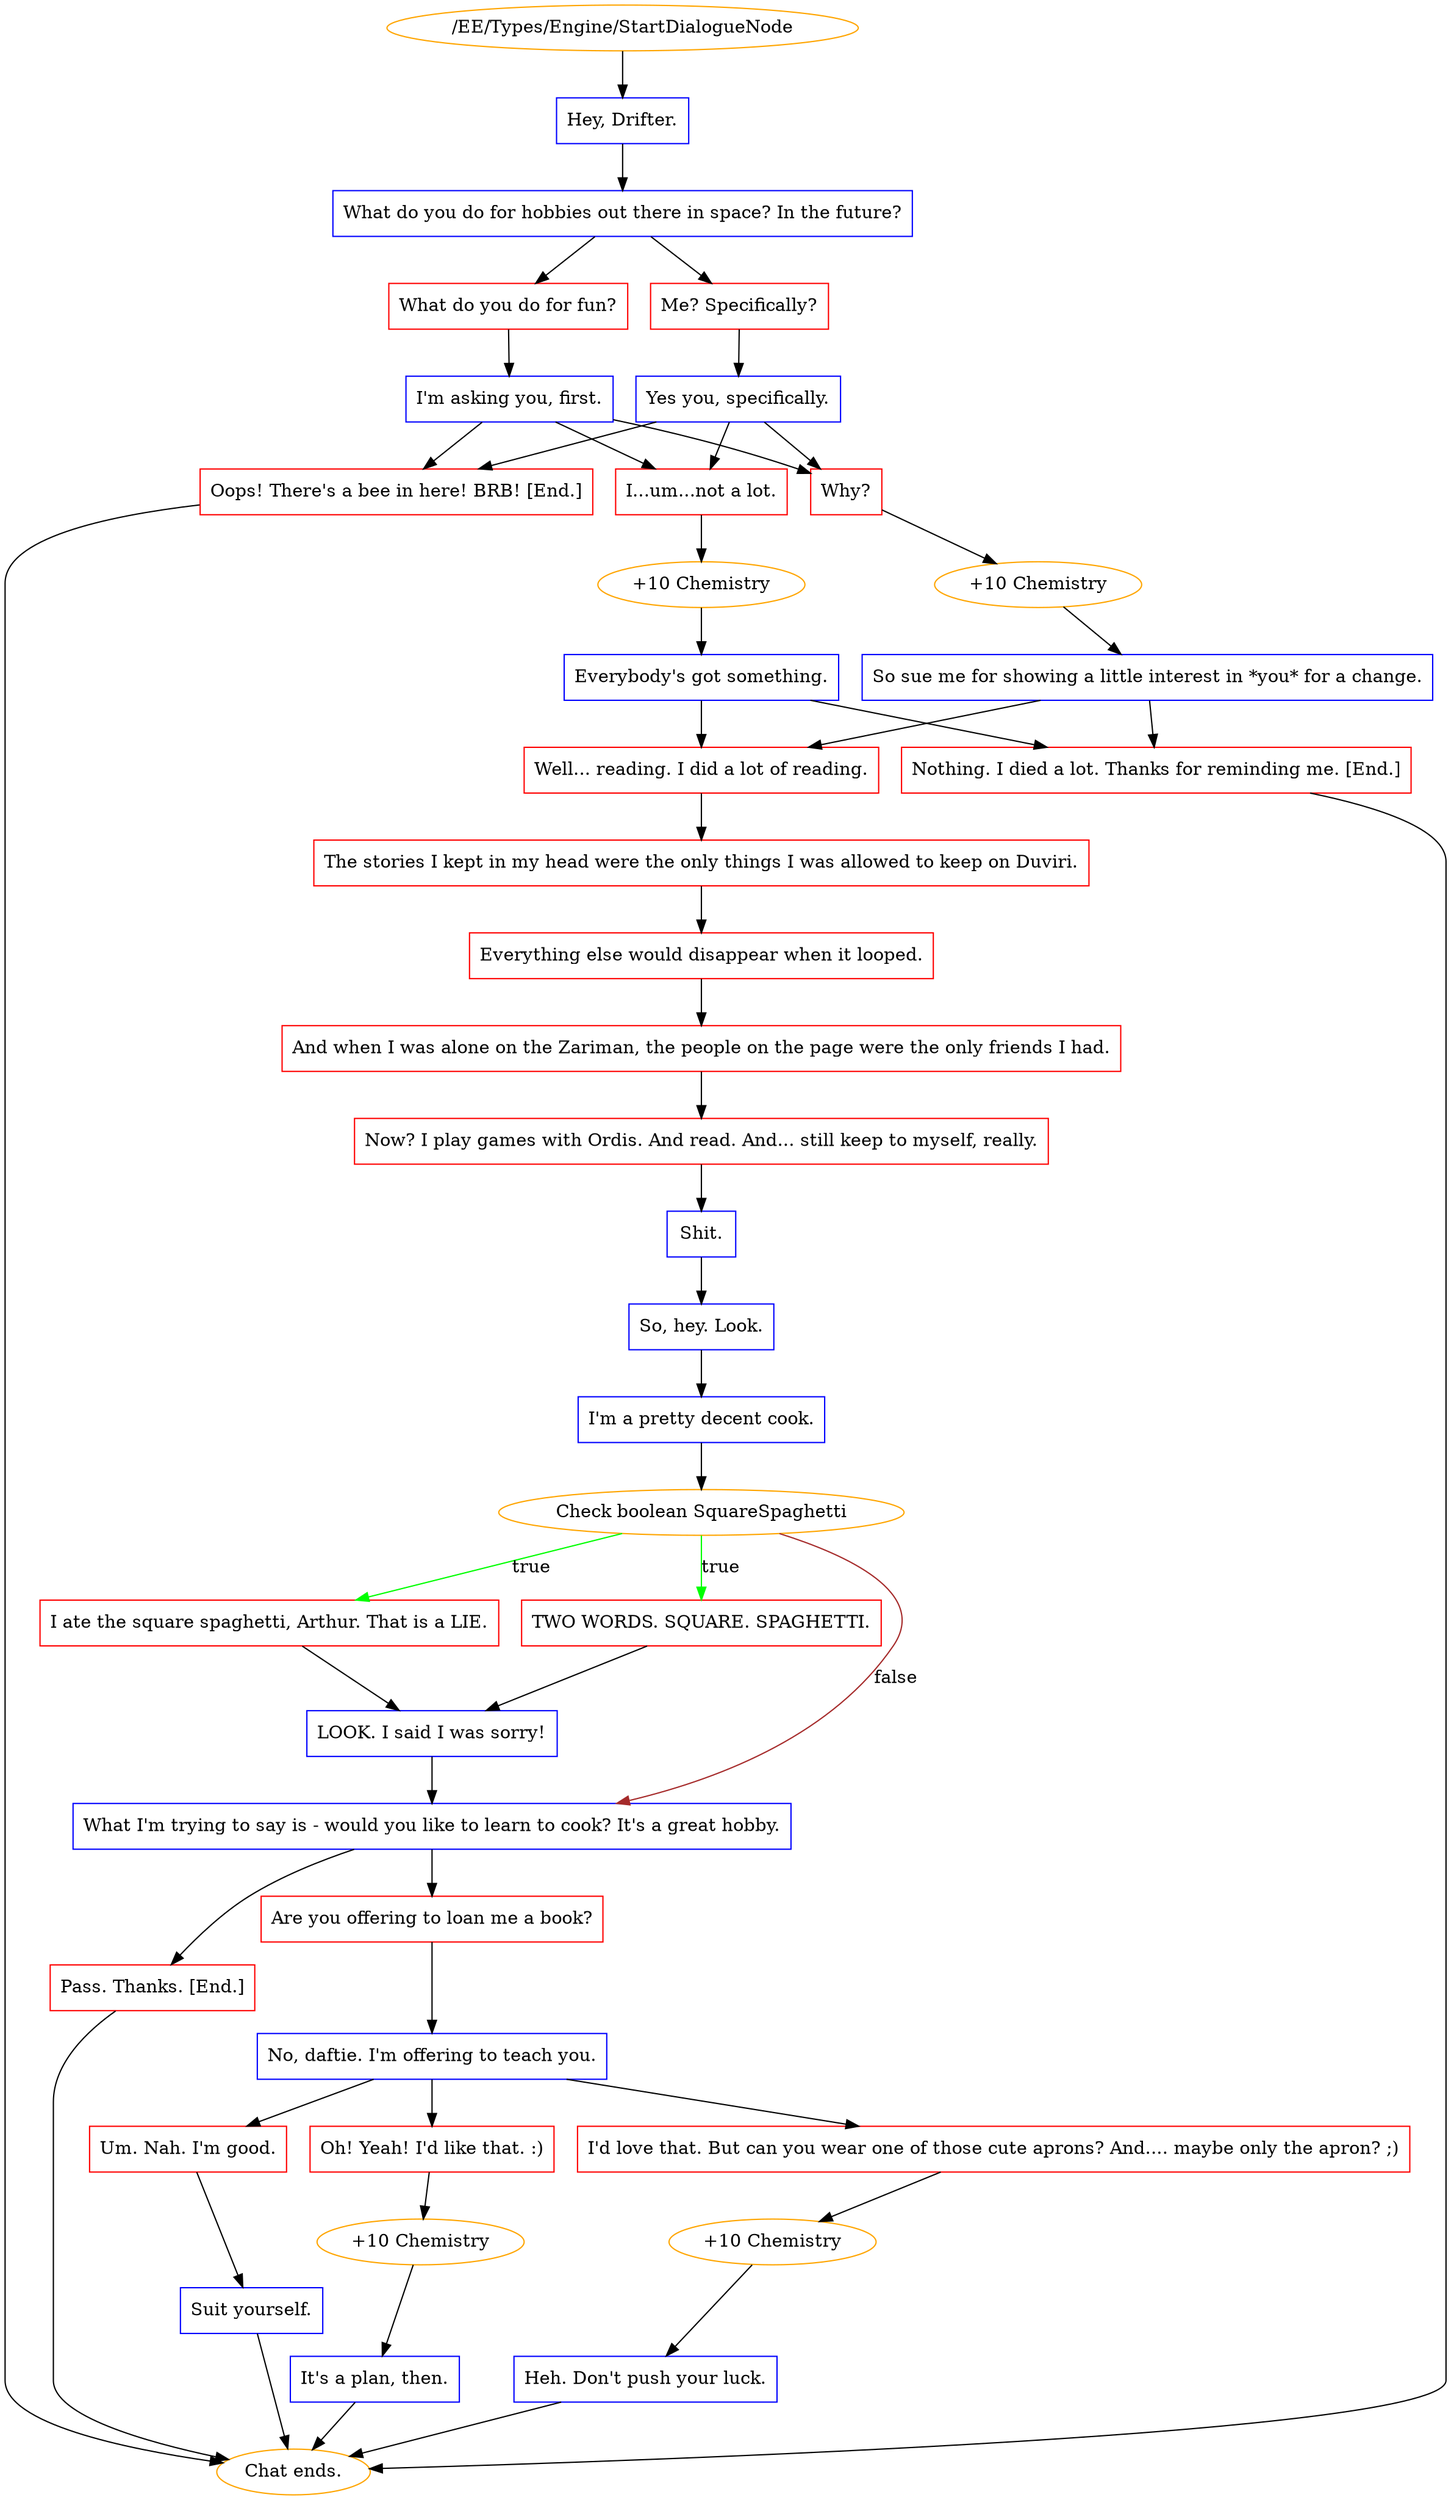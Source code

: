 digraph {
	1231 [label="/EE/Types/Engine/StartDialogueNode",color=orange];
		1231 -> 1232;
	1232 [label="Hey, Drifter.",shape=box,color=blue];
		1232 -> 1233;
	1233 [label="What do you do for hobbies out there in space? In the future?",shape=box,color=blue];
		1233 -> 1235;
		1233 -> 1234;
	1235 [label="What do you do for fun?",shape=box,color=red];
		1235 -> 1237;
	1234 [label="Me? Specifically?",shape=box,color=red];
		1234 -> 1236;
	1237 [label="I'm asking you, first.",shape=box,color=blue];
		1237 -> 1240;
		1237 -> 1239;
		1237 -> 1238;
	1236 [label="Yes you, specifically.",shape=box,color=blue];
		1236 -> 1240;
		1236 -> 1239;
		1236 -> 1238;
	1240 [label="I...um...not a lot.",shape=box,color=red];
		1240 -> 3026;
	1239 [label="Why?",shape=box,color=red];
		1239 -> 1244;
	1238 [label="Oops! There's a bee in here! BRB! [End.]",shape=box,color=red];
		1238 -> "Chat ends.";
	3026 [label="+10 Chemistry",color=orange];
		3026 -> 1243;
	1244 [label="+10 Chemistry",color=orange];
		1244 -> 1242;
	"Chat ends." [color=orange];
	1243 [label="Everybody's got something.",shape=box,color=blue];
		1243 -> 1245;
		1243 -> 1246;
	1242 [label="So sue me for showing a little interest in *you* for a change.",shape=box,color=blue];
		1242 -> 1245;
		1242 -> 1246;
	1245 [label="Nothing. I died a lot. Thanks for reminding me. [End.]",shape=box,color=red];
		1245 -> "Chat ends.";
	1246 [label="Well... reading. I did a lot of reading.",shape=box,color=red];
		1246 -> 1248;
	"Chat ends." [color=orange];
	1248 [label="The stories I kept in my head were the only things I was allowed to keep on Duviri.",shape=box,color=red];
		1248 -> 1249;
	1249 [label="Everything else would disappear when it looped.",shape=box,color=red];
		1249 -> 1250;
	1250 [label="And when I was alone on the Zariman, the people on the page were the only friends I had.",shape=box,color=red];
		1250 -> 1251;
	1251 [label="Now? I play games with Ordis. And read. And... still keep to myself, really.",shape=box,color=red];
		1251 -> 1252;
	1252 [label="Shit.",shape=box,color=blue];
		1252 -> 1253;
	1253 [label="So, hey. Look.",shape=box,color=blue];
		1253 -> 1254;
	1254 [label="I'm a pretty decent cook.",shape=box,color=blue];
		1254 -> 1259;
	1259 [label="Check boolean SquareSpaghetti",color=orange];
		1259 -> 1255 [label=true,color=green];
		1259 -> 1256 [label=true,color=green];
		1259 -> 1258 [label=false,color=brown];
	1255 [label="TWO WORDS. SQUARE. SPAGHETTI.",shape=box,color=red];
		1255 -> 1257;
	1256 [label="I ate the square spaghetti, Arthur. That is a LIE.",shape=box,color=red];
		1256 -> 1257;
	1258 [label="What I'm trying to say is - would you like to learn to cook? It's a great hobby.",shape=box,color=blue];
		1258 -> 1261;
		1258 -> 1260;
	1257 [label="LOOK. I said I was sorry!",shape=box,color=blue];
		1257 -> 1258;
	1261 [label="Are you offering to loan me a book?",shape=box,color=red];
		1261 -> 1262;
	1260 [label="Pass. Thanks. [End.]",shape=box,color=red];
		1260 -> "Chat ends.";
	1262 [label="No, daftie. I'm offering to teach you.",shape=box,color=blue];
		1262 -> 1265;
		1262 -> 1264;
		1262 -> 1266;
	"Chat ends." [color=orange];
	1265 [label="Oh! Yeah! I'd like that. :)",shape=box,color=red];
		1265 -> 1270;
	1264 [label="Um. Nah. I'm good.",shape=box,color=red];
		1264 -> 1267;
	1266 [label="I'd love that. But can you wear one of those cute aprons? And.... maybe only the apron? ;)",shape=box,color=red];
		1266 -> 1273;
	1270 [label="+10 Chemistry",color=orange];
		1270 -> 1269;
	1267 [label="Suit yourself.",shape=box,color=blue];
		1267 -> "Chat ends.";
	1273 [label="+10 Chemistry",color=orange];
		1273 -> 1272;
	1269 [label="It's a plan, then.",shape=box,color=blue];
		1269 -> "Chat ends.";
	"Chat ends." [color=orange];
	1272 [label="Heh. Don't push your luck.",shape=box,color=blue];
		1272 -> "Chat ends.";
	"Chat ends." [color=orange];
	"Chat ends." [color=orange];
}